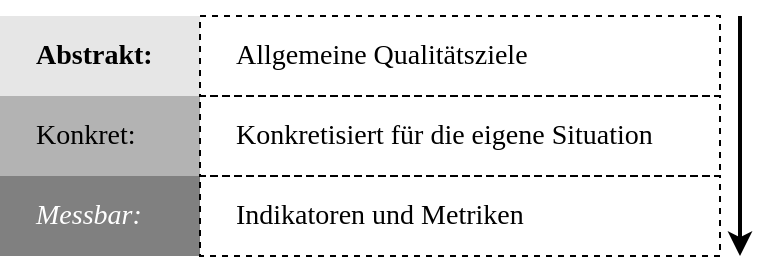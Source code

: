 <mxfile version="15.1.3" type="device"><diagram id="20RrzH-Wzguu4MCjwAi_" name="Page-1"><mxGraphModel dx="946" dy="590" grid="1" gridSize="10" guides="1" tooltips="1" connect="1" arrows="1" fold="1" page="1" pageScale="1" pageWidth="1169" pageHeight="827" math="0" shadow="0"><root><mxCell id="0"/><mxCell id="1" parent="0"/><mxCell id="1lPiRWP1VOJL20dMJQ_l-1" value="Abstrakt:" style="rounded=0;whiteSpace=wrap;html=1;fontFamily=Times New Roman;fontSize=14;fontStyle=1;strokeColor=none;fillColor=#E6E6E6;align=left;labelPosition=center;verticalLabelPosition=middle;verticalAlign=middle;horizontal=1;spacingLeft=16;" vertex="1" parent="1"><mxGeometry x="280" y="280" width="100" height="40" as="geometry"/></mxCell><mxCell id="1lPiRWP1VOJL20dMJQ_l-4" value="Konkret:" style="rounded=0;whiteSpace=wrap;html=1;fontFamily=Times New Roman;fontSize=14;fontStyle=0;fillColor=#B3B3B3;strokeColor=none;align=left;labelPosition=center;verticalLabelPosition=middle;verticalAlign=middle;horizontal=1;spacingLeft=16;" vertex="1" parent="1"><mxGeometry x="280" y="320" width="100" height="40" as="geometry"/></mxCell><mxCell id="1lPiRWP1VOJL20dMJQ_l-5" value="Messbar:" style="rounded=0;whiteSpace=wrap;html=1;fontFamily=Times New Roman;fontSize=14;fontStyle=2;fillColor=#808080;strokeColor=none;fontColor=#FFFFFF;align=left;labelPosition=center;verticalLabelPosition=middle;verticalAlign=middle;horizontal=1;spacingLeft=16;" vertex="1" parent="1"><mxGeometry x="280" y="360" width="100" height="40" as="geometry"/></mxCell><mxCell id="1lPiRWP1VOJL20dMJQ_l-7" value="Allgemeine Qualitätsziele" style="rounded=0;whiteSpace=wrap;html=1;fontFamily=Times New Roman;fontSize=14;fillColor=none;dashed=1;align=left;spacingLeft=16;" vertex="1" parent="1"><mxGeometry x="380" y="280" width="260" height="40" as="geometry"/></mxCell><mxCell id="1lPiRWP1VOJL20dMJQ_l-8" value="Konkretisiert für die eigene Situation" style="rounded=0;whiteSpace=wrap;html=1;fontFamily=Times New Roman;fontSize=14;fillColor=none;dashed=1;align=left;spacingLeft=16;" vertex="1" parent="1"><mxGeometry x="380" y="320" width="260" height="40" as="geometry"/></mxCell><mxCell id="1lPiRWP1VOJL20dMJQ_l-9" value="Indikatoren und Metriken" style="rounded=0;whiteSpace=wrap;html=1;fontFamily=Times New Roman;fontSize=14;fillColor=none;dashed=1;align=left;spacingLeft=16;" vertex="1" parent="1"><mxGeometry x="380" y="360" width="260" height="40" as="geometry"/></mxCell><mxCell id="1lPiRWP1VOJL20dMJQ_l-10" value="" style="endArrow=classic;html=1;fontFamily=Times New Roman;fontSize=23;fontColor=#FFFFFF;strokeWidth=2;" edge="1" parent="1"><mxGeometry width="50" height="50" relative="1" as="geometry"><mxPoint x="650" y="280" as="sourcePoint"/><mxPoint x="650" y="400" as="targetPoint"/></mxGeometry></mxCell></root></mxGraphModel></diagram></mxfile>